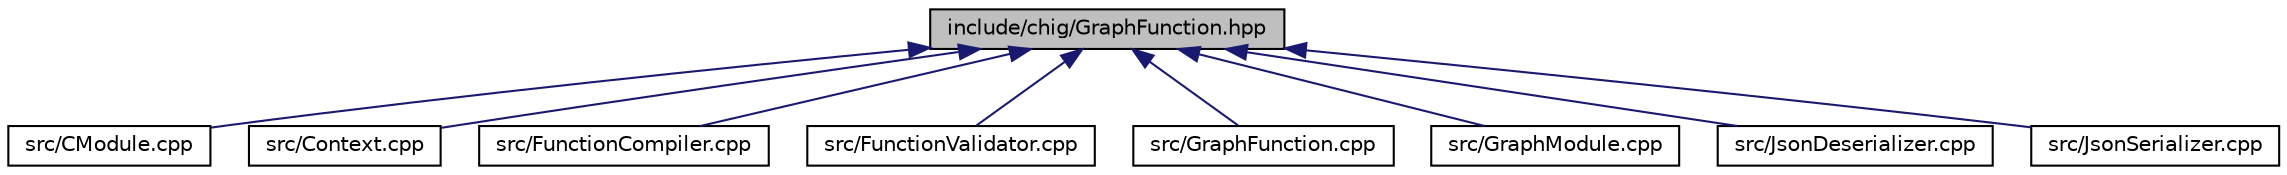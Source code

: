 digraph "include/chig/GraphFunction.hpp"
{
 // INTERACTIVE_SVG=YES
  edge [fontname="Helvetica",fontsize="10",labelfontname="Helvetica",labelfontsize="10"];
  node [fontname="Helvetica",fontsize="10",shape=record];
  Node11 [label="include/chig/GraphFunction.hpp",height=0.2,width=0.4,color="black", fillcolor="grey75", style="filled", fontcolor="black"];
  Node11 -> Node12 [dir="back",color="midnightblue",fontsize="10",style="solid",fontname="Helvetica"];
  Node12 [label="src/CModule.cpp",height=0.2,width=0.4,color="black", fillcolor="white", style="filled",URL="$CModule_8cpp.html"];
  Node11 -> Node13 [dir="back",color="midnightblue",fontsize="10",style="solid",fontname="Helvetica"];
  Node13 [label="src/Context.cpp",height=0.2,width=0.4,color="black", fillcolor="white", style="filled",URL="$Context_8cpp.html"];
  Node11 -> Node14 [dir="back",color="midnightblue",fontsize="10",style="solid",fontname="Helvetica"];
  Node14 [label="src/FunctionCompiler.cpp",height=0.2,width=0.4,color="black", fillcolor="white", style="filled",URL="$FunctionCompiler_8cpp.html"];
  Node11 -> Node15 [dir="back",color="midnightblue",fontsize="10",style="solid",fontname="Helvetica"];
  Node15 [label="src/FunctionValidator.cpp",height=0.2,width=0.4,color="black", fillcolor="white", style="filled",URL="$FunctionValidator_8cpp.html"];
  Node11 -> Node16 [dir="back",color="midnightblue",fontsize="10",style="solid",fontname="Helvetica"];
  Node16 [label="src/GraphFunction.cpp",height=0.2,width=0.4,color="black", fillcolor="white", style="filled",URL="$GraphFunction_8cpp.html"];
  Node11 -> Node17 [dir="back",color="midnightblue",fontsize="10",style="solid",fontname="Helvetica"];
  Node17 [label="src/GraphModule.cpp",height=0.2,width=0.4,color="black", fillcolor="white", style="filled",URL="$GraphModule_8cpp.html"];
  Node11 -> Node18 [dir="back",color="midnightblue",fontsize="10",style="solid",fontname="Helvetica"];
  Node18 [label="src/JsonDeserializer.cpp",height=0.2,width=0.4,color="black", fillcolor="white", style="filled",URL="$JsonDeserializer_8cpp_source.html"];
  Node11 -> Node19 [dir="back",color="midnightblue",fontsize="10",style="solid",fontname="Helvetica"];
  Node19 [label="src/JsonSerializer.cpp",height=0.2,width=0.4,color="black", fillcolor="white", style="filled",URL="$JsonSerializer_8cpp_source.html"];
}

